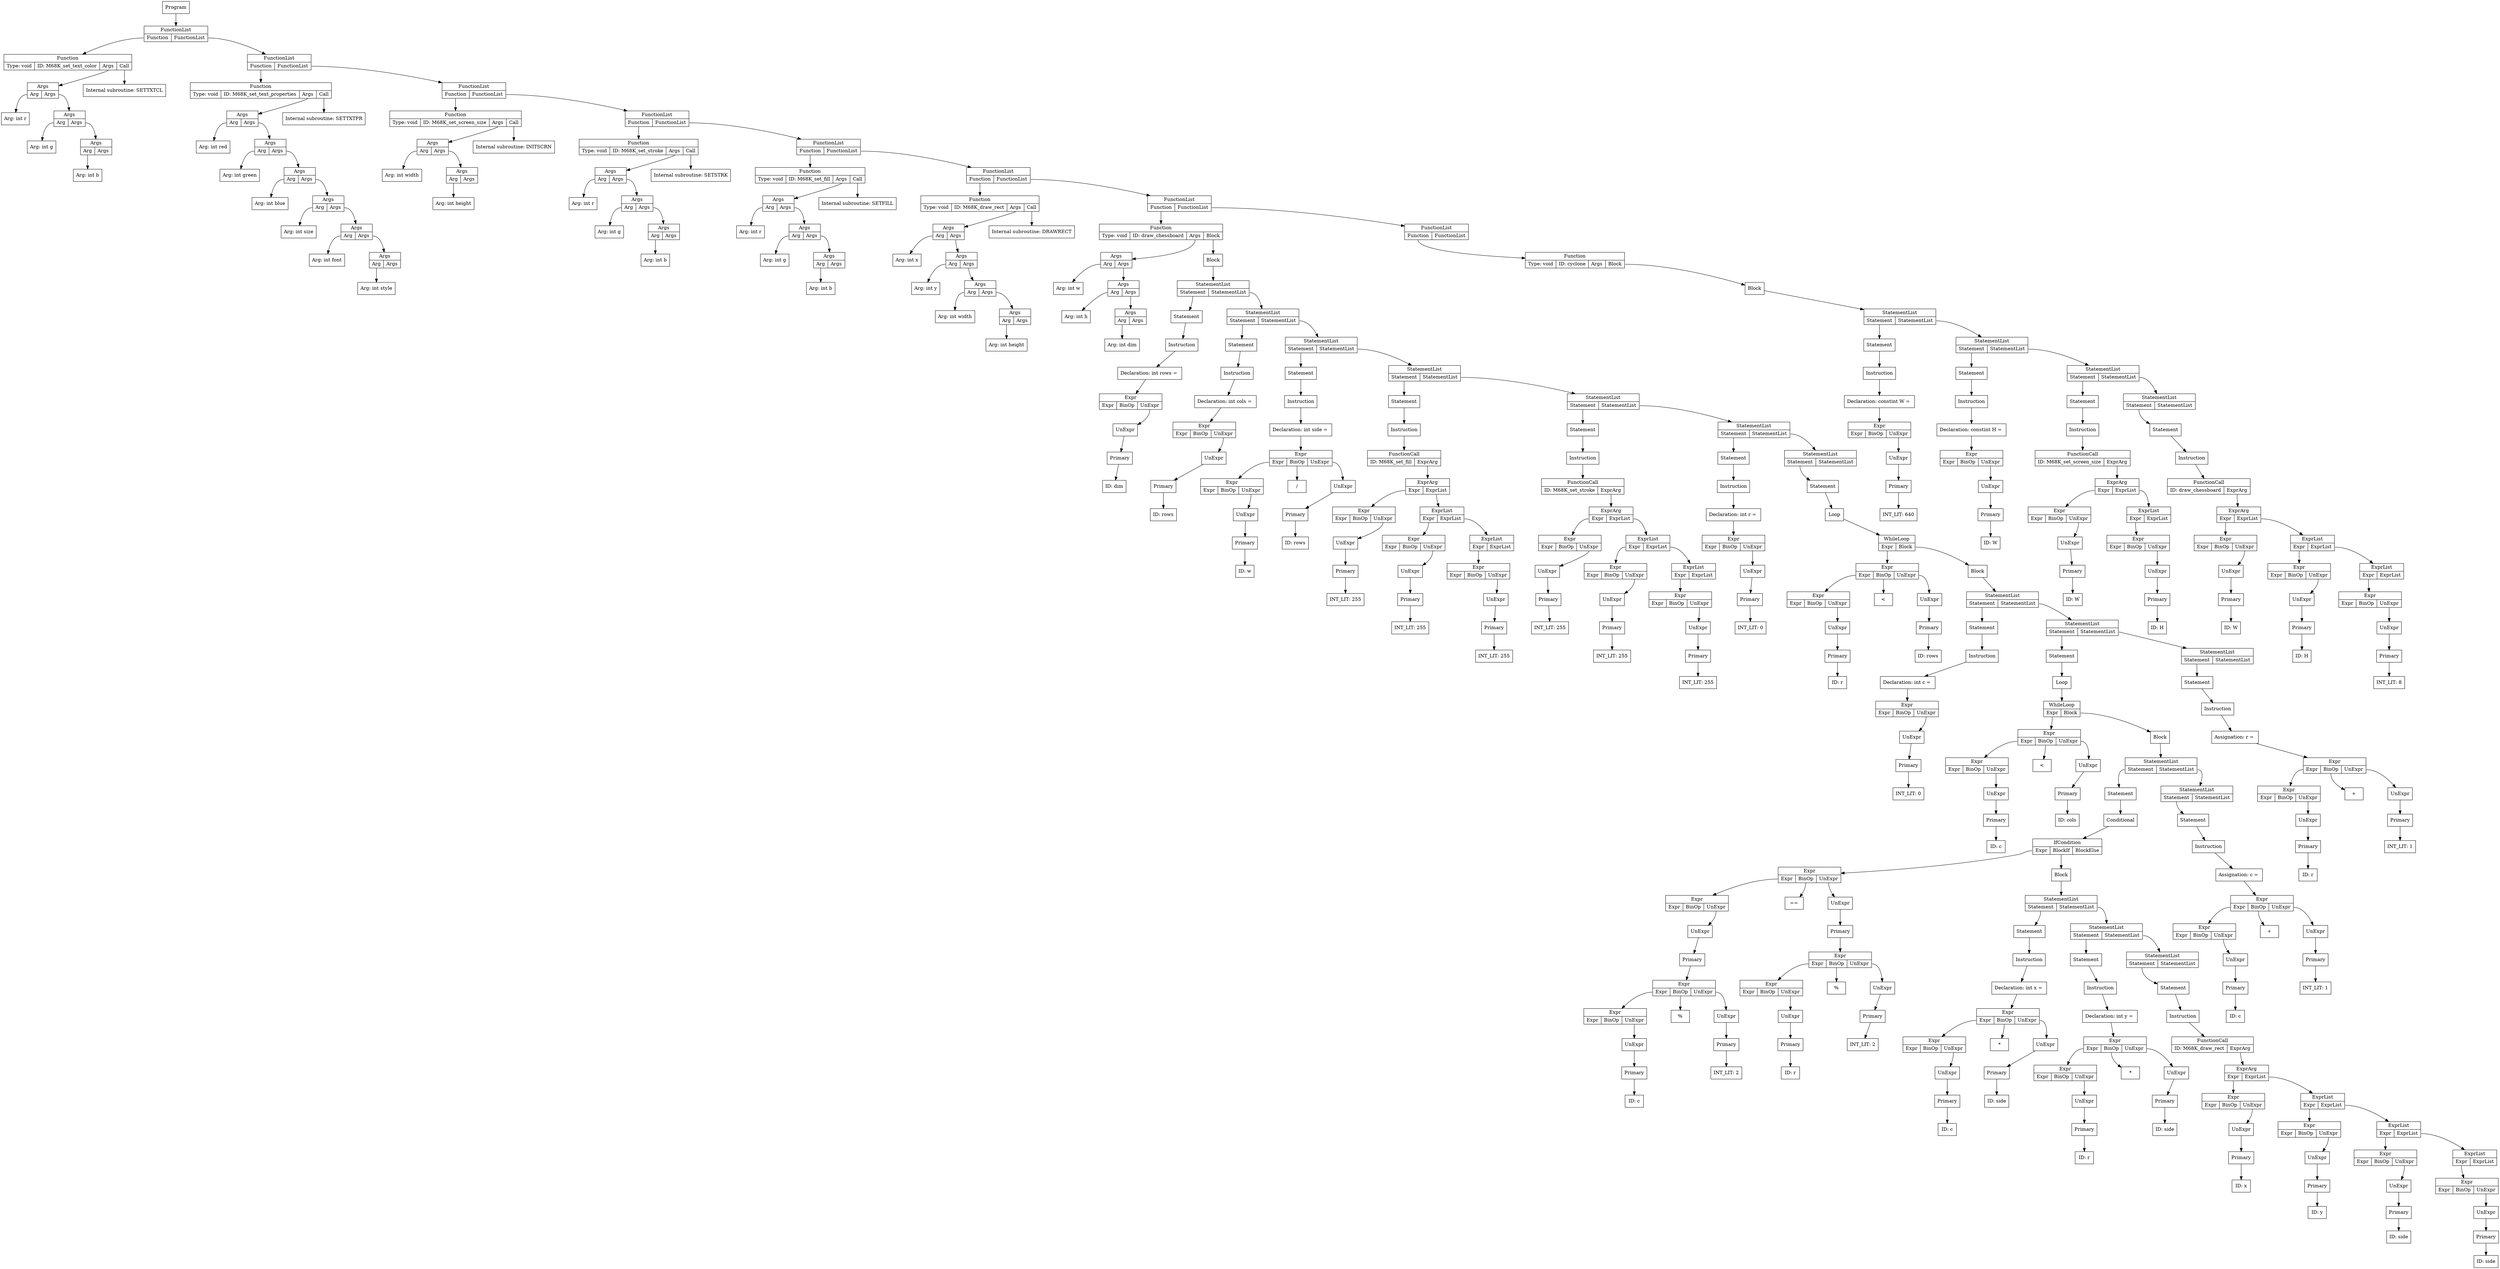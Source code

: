 digraph ccTree {
graph[nodesep="1"]
	node [shape=box]
	node [shape=box]
	n0 [label = "Arg: int r"]
	n1 [label = "Arg: int g"]
	n2 [label = "Arg: int b"]
	n3 [label = "{Args | {<a>Arg | <as> Args}}", shape="record"]
	n3:a-> n2
	n4 [label = "{Args | {<a>Arg | <as> Args}}", shape="record"]
	n4:a-> n1
	n4:as-> n3
	n5 [label = "{Args | {<a>Arg | <as> Args}}", shape="record"]
	n5:a-> n0
	n5:as-> n4
	n7 [label = "Internal subroutine: SETTXTCL"]
	n6 [label = "{Function | {Type: void | ID: M68K_set_text_color | <a>Args | <b> Call }}", shape="record"]
	n6:b-> n7
	n6:a-> n5
	n8 [label = "Arg: int red"]
	n9 [label = "Arg: int green"]
	n10 [label = "Arg: int blue"]
	n11 [label = "Arg: int size"]
	n12 [label = "Arg: int font"]
	n13 [label = "Arg: int style"]
	n14 [label = "{Args | {<a>Arg | <as> Args}}", shape="record"]
	n14:a-> n13
	n15 [label = "{Args | {<a>Arg | <as> Args}}", shape="record"]
	n15:a-> n12
	n15:as-> n14
	n16 [label = "{Args | {<a>Arg | <as> Args}}", shape="record"]
	n16:a-> n11
	n16:as-> n15
	n17 [label = "{Args | {<a>Arg | <as> Args}}", shape="record"]
	n17:a-> n10
	n17:as-> n16
	n18 [label = "{Args | {<a>Arg | <as> Args}}", shape="record"]
	n18:a-> n9
	n18:as-> n17
	n19 [label = "{Args | {<a>Arg | <as> Args}}", shape="record"]
	n19:a-> n8
	n19:as-> n18
	n21 [label = "Internal subroutine: SETTXTPR"]
	n20 [label = "{Function | {Type: void | ID: M68K_set_text_properties | <a>Args | <b> Call }}", shape="record"]
	n20:b-> n21
	n20:a-> n19
	n22 [label = "Arg: int width"]
	n23 [label = "Arg: int height"]
	n24 [label = "{Args | {<a>Arg | <as> Args}}", shape="record"]
	n24:a-> n23
	n25 [label = "{Args | {<a>Arg | <as> Args}}", shape="record"]
	n25:a-> n22
	n25:as-> n24
	n27 [label = "Internal subroutine: INITSCRN"]
	n26 [label = "{Function | {Type: void | ID: M68K_set_screen_size | <a>Args | <b> Call }}", shape="record"]
	n26:b-> n27
	n26:a-> n25
	n28 [label = "Arg: int r"]
	n29 [label = "Arg: int g"]
	n30 [label = "Arg: int b"]
	n31 [label = "{Args | {<a>Arg | <as> Args}}", shape="record"]
	n31:a-> n30
	n32 [label = "{Args | {<a>Arg | <as> Args}}", shape="record"]
	n32:a-> n29
	n32:as-> n31
	n33 [label = "{Args | {<a>Arg | <as> Args}}", shape="record"]
	n33:a-> n28
	n33:as-> n32
	n35 [label = "Internal subroutine: SETSTRK"]
	n34 [label = "{Function | {Type: void | ID: M68K_set_stroke | <a>Args | <b> Call }}", shape="record"]
	n34:b-> n35
	n34:a-> n33
	n36 [label = "Arg: int r"]
	n37 [label = "Arg: int g"]
	n38 [label = "Arg: int b"]
	n39 [label = "{Args | {<a>Arg | <as> Args}}", shape="record"]
	n39:a-> n38
	n40 [label = "{Args | {<a>Arg | <as> Args}}", shape="record"]
	n40:a-> n37
	n40:as-> n39
	n41 [label = "{Args | {<a>Arg | <as> Args}}", shape="record"]
	n41:a-> n36
	n41:as-> n40
	n43 [label = "Internal subroutine: SETFILL"]
	n42 [label = "{Function | {Type: void | ID: M68K_set_fill | <a>Args | <b> Call }}", shape="record"]
	n42:b-> n43
	n42:a-> n41
	n44 [label = "Arg: int x"]
	n45 [label = "Arg: int y"]
	n46 [label = "Arg: int width"]
	n47 [label = "Arg: int height"]
	n48 [label = "{Args | {<a>Arg | <as> Args}}", shape="record"]
	n48:a-> n47
	n49 [label = "{Args | {<a>Arg | <as> Args}}", shape="record"]
	n49:a-> n46
	n49:as-> n48
	n50 [label = "{Args | {<a>Arg | <as> Args}}", shape="record"]
	n50:a-> n45
	n50:as-> n49
	n51 [label = "{Args | {<a>Arg | <as> Args}}", shape="record"]
	n51:a-> n44
	n51:as-> n50
	n53 [label = "Internal subroutine: DRAWRECT"]
	n52 [label = "{Function | {Type: void | ID: M68K_draw_rect | <a>Args | <b> Call }}", shape="record"]
	n52:b-> n53
	n52:a-> n51
	n54 [label = "Arg: int w"]
	n55 [label = "Arg: int h"]
	n56 [label = "Arg: int dim"]
	n57 [label = "{Args | {<a>Arg | <as> Args}}", shape="record"]
	n57:a-> n56
	n58 [label = "{Args | {<a>Arg | <as> Args}}", shape="record"]
	n58:a-> n55
	n58:as-> n57
	n59 [label = "{Args | {<a>Arg | <as> Args}}", shape="record"]
	n59:a-> n54
	n59:as-> n58
	n60 [label = "Primary"]
	n61 [label = "ID: dim"]
	n60-> n61
	n62 [label = "UnExpr"]
	n62-> n60
	n63 [label = "{Expr | {<e>Expr | <bo>BinOp | <ue>UnExpr}}", shape="record"]
	n63:ue-> n62
	n64 [label = "Declaration: int rows = "]
	n64-> n63
	n65 [label = "Instruction"]
	n65-> n64
	n66 [label = "Statement"]
	n66-> n65
	n67 [label = "Primary"]
	n68 [label = "ID: rows"]
	n67-> n68
	n69 [label = "UnExpr"]
	n69-> n67
	n70 [label = "{Expr | {<e>Expr | <bo>BinOp | <ue>UnExpr}}", shape="record"]
	n70:ue-> n69
	n71 [label = "Declaration: int cols = "]
	n71-> n70
	n72 [label = "Instruction"]
	n72-> n71
	n73 [label = "Statement"]
	n73-> n72
	n74 [label = "Primary"]
	n75 [label = "ID: w"]
	n74-> n75
	n76 [label = "UnExpr"]
	n76-> n74
	n77 [label = "{Expr | {<e>Expr | <bo>BinOp | <ue>UnExpr}}", shape="record"]
	n77:ue-> n76
	n78 [label = "Primary"]
	n79 [label = "ID: rows"]
	n78-> n79
	n80 [label = "UnExpr"]
	n80-> n78
	n81 [label = "{Expr | {<e>Expr | <bo>BinOp | <ue>UnExpr}}", shape="record"]
	n81:e-> n77
	n82 [label = "/"]
	n81:bo-> n82
	n81:ue-> n80
	n83 [label = "Declaration: int side = "]
	n83-> n81
	n84 [label = "Instruction"]
	n84-> n83
	n85 [label = "Statement"]
	n85-> n84
	n86 [label = "Primary"]
	n87 [label = "INT_LIT: 255"]
	n86-> n87
	n88 [label = "UnExpr"]
	n88-> n86
	n89 [label = "{Expr | {<e>Expr | <bo>BinOp | <ue>UnExpr}}", shape="record"]
	n89:ue-> n88
	n90 [label = "Primary"]
	n91 [label = "INT_LIT: 255"]
	n90-> n91
	n92 [label = "UnExpr"]
	n92-> n90
	n93 [label = "{Expr | {<e>Expr | <bo>BinOp | <ue>UnExpr}}", shape="record"]
	n93:ue-> n92
	n94 [label = "Primary"]
	n95 [label = "INT_LIT: 255"]
	n94-> n95
	n96 [label = "UnExpr"]
	n96-> n94
	n97 [label = "{Expr | {<e>Expr | <bo>BinOp | <ue>UnExpr}}", shape="record"]
	n97:ue-> n96
	n98 [label = "{ExprList |{<e>Expr | <el>ExprList}}", shape="record"]
	n98:e-> n97
	n99 [label = "{ExprList |{<e>Expr | <el>ExprList}}", shape="record"]
	n99:e-> n93
	n99:el-> n98
	n100 [label = "{ExprArg | {<e>Expr | <el>ExprList}}", shape="record"]
	n100:e-> n89
	n100:el-> n99
	n101 [label = "{FunctionCall | { ID: M68K_set_fill | <e>ExprArg}}", shape="record"]
	n101:e-> n100
	n102 [label = "Instruction"]
	n102-> n101
	n103 [label = "Statement"]
	n103-> n102
	n104 [label = "Primary"]
	n105 [label = "INT_LIT: 255"]
	n104-> n105
	n106 [label = "UnExpr"]
	n106-> n104
	n107 [label = "{Expr | {<e>Expr | <bo>BinOp | <ue>UnExpr}}", shape="record"]
	n107:ue-> n106
	n108 [label = "Primary"]
	n109 [label = "INT_LIT: 255"]
	n108-> n109
	n110 [label = "UnExpr"]
	n110-> n108
	n111 [label = "{Expr | {<e>Expr | <bo>BinOp | <ue>UnExpr}}", shape="record"]
	n111:ue-> n110
	n112 [label = "Primary"]
	n113 [label = "INT_LIT: 255"]
	n112-> n113
	n114 [label = "UnExpr"]
	n114-> n112
	n115 [label = "{Expr | {<e>Expr | <bo>BinOp | <ue>UnExpr}}", shape="record"]
	n115:ue-> n114
	n116 [label = "{ExprList |{<e>Expr | <el>ExprList}}", shape="record"]
	n116:e-> n115
	n117 [label = "{ExprList |{<e>Expr | <el>ExprList}}", shape="record"]
	n117:e-> n111
	n117:el-> n116
	n118 [label = "{ExprArg | {<e>Expr | <el>ExprList}}", shape="record"]
	n118:e-> n107
	n118:el-> n117
	n119 [label = "{FunctionCall | { ID: M68K_set_stroke | <e>ExprArg}}", shape="record"]
	n119:e-> n118
	n120 [label = "Instruction"]
	n120-> n119
	n121 [label = "Statement"]
	n121-> n120
	n122 [label = "Primary"]
	n123 [label = "INT_LIT: 0"]
	n122-> n123
	n124 [label = "UnExpr"]
	n124-> n122
	n125 [label = "{Expr | {<e>Expr | <bo>BinOp | <ue>UnExpr}}", shape="record"]
	n125:ue-> n124
	n126 [label = "Declaration: int r = "]
	n126-> n125
	n127 [label = "Instruction"]
	n127-> n126
	n128 [label = "Statement"]
	n128-> n127
	n129 [label = "Primary"]
	n130 [label = "ID: r"]
	n129-> n130
	n131 [label = "UnExpr"]
	n131-> n129
	n132 [label = "{Expr | {<e>Expr | <bo>BinOp | <ue>UnExpr}}", shape="record"]
	n132:ue-> n131
	n133 [label = "Primary"]
	n134 [label = "ID: rows"]
	n133-> n134
	n135 [label = "UnExpr"]
	n135-> n133
	n136 [label = "{Expr | {<e>Expr | <bo>BinOp | <ue>UnExpr}}", shape="record"]
	n136:e-> n132
	n137 [label = "<"]
	n136:bo-> n137
	n136:ue-> n135
	n138 [label = "Primary"]
	n139 [label = "INT_LIT: 0"]
	n138-> n139
	n140 [label = "UnExpr"]
	n140-> n138
	n141 [label = "{Expr | {<e>Expr | <bo>BinOp | <ue>UnExpr}}", shape="record"]
	n141:ue-> n140
	n142 [label = "Declaration: int c = "]
	n142-> n141
	n143 [label = "Instruction"]
	n143-> n142
	n144 [label = "Statement"]
	n144-> n143
	n145 [label = "Primary"]
	n146 [label = "ID: c"]
	n145-> n146
	n147 [label = "UnExpr"]
	n147-> n145
	n148 [label = "{Expr | {<e>Expr | <bo>BinOp | <ue>UnExpr}}", shape="record"]
	n148:ue-> n147
	n149 [label = "Primary"]
	n150 [label = "ID: cols"]
	n149-> n150
	n151 [label = "UnExpr"]
	n151-> n149
	n152 [label = "{Expr | {<e>Expr | <bo>BinOp | <ue>UnExpr}}", shape="record"]
	n152:e-> n148
	n153 [label = "<"]
	n152:bo-> n153
	n152:ue-> n151
	n154 [label = "Primary"]
	n155 [label = "ID: c"]
	n154-> n155
	n156 [label = "UnExpr"]
	n156-> n154
	n157 [label = "{Expr | {<e>Expr | <bo>BinOp | <ue>UnExpr}}", shape="record"]
	n157:ue-> n156
	n158 [label = "Primary"]
	n159 [label = "INT_LIT: 2"]
	n158-> n159
	n160 [label = "UnExpr"]
	n160-> n158
	n161 [label = "{Expr | {<e>Expr | <bo>BinOp | <ue>UnExpr}}", shape="record"]
	n161:e-> n157
	n162 [label = "%"]
	n161:bo-> n162
	n161:ue-> n160
	n163 [label = "Primary"]
	n163-> n161
	n164 [label = "UnExpr"]
	n164-> n163
	n165 [label = "{Expr | {<e>Expr | <bo>BinOp | <ue>UnExpr}}", shape="record"]
	n165:ue-> n164
	n166 [label = "Primary"]
	n167 [label = "ID: r"]
	n166-> n167
	n168 [label = "UnExpr"]
	n168-> n166
	n169 [label = "{Expr | {<e>Expr | <bo>BinOp | <ue>UnExpr}}", shape="record"]
	n169:ue-> n168
	n170 [label = "Primary"]
	n171 [label = "INT_LIT: 2"]
	n170-> n171
	n172 [label = "UnExpr"]
	n172-> n170
	n173 [label = "{Expr | {<e>Expr | <bo>BinOp | <ue>UnExpr}}", shape="record"]
	n173:e-> n169
	n174 [label = "%"]
	n173:bo-> n174
	n173:ue-> n172
	n175 [label = "Primary"]
	n175-> n173
	n176 [label = "UnExpr"]
	n176-> n175
	n177 [label = "{Expr | {<e>Expr | <bo>BinOp | <ue>UnExpr}}", shape="record"]
	n177:e-> n165
	n178 [label = "=="]
	n177:bo-> n178
	n177:ue-> n176
	n179 [label = "Primary"]
	n180 [label = "ID: c"]
	n179-> n180
	n181 [label = "UnExpr"]
	n181-> n179
	n182 [label = "{Expr | {<e>Expr | <bo>BinOp | <ue>UnExpr}}", shape="record"]
	n182:ue-> n181
	n183 [label = "Primary"]
	n184 [label = "ID: side"]
	n183-> n184
	n185 [label = "UnExpr"]
	n185-> n183
	n186 [label = "{Expr | {<e>Expr | <bo>BinOp | <ue>UnExpr}}", shape="record"]
	n186:e-> n182
	n187 [label = "*"]
	n186:bo-> n187
	n186:ue-> n185
	n188 [label = "Declaration: int x = "]
	n188-> n186
	n189 [label = "Instruction"]
	n189-> n188
	n190 [label = "Statement"]
	n190-> n189
	n191 [label = "Primary"]
	n192 [label = "ID: r"]
	n191-> n192
	n193 [label = "UnExpr"]
	n193-> n191
	n194 [label = "{Expr | {<e>Expr | <bo>BinOp | <ue>UnExpr}}", shape="record"]
	n194:ue-> n193
	n195 [label = "Primary"]
	n196 [label = "ID: side"]
	n195-> n196
	n197 [label = "UnExpr"]
	n197-> n195
	n198 [label = "{Expr | {<e>Expr | <bo>BinOp | <ue>UnExpr}}", shape="record"]
	n198:e-> n194
	n199 [label = "*"]
	n198:bo-> n199
	n198:ue-> n197
	n200 [label = "Declaration: int y = "]
	n200-> n198
	n201 [label = "Instruction"]
	n201-> n200
	n202 [label = "Statement"]
	n202-> n201
	n203 [label = "Primary"]
	n204 [label = "ID: x"]
	n203-> n204
	n205 [label = "UnExpr"]
	n205-> n203
	n206 [label = "{Expr | {<e>Expr | <bo>BinOp | <ue>UnExpr}}", shape="record"]
	n206:ue-> n205
	n207 [label = "Primary"]
	n208 [label = "ID: y"]
	n207-> n208
	n209 [label = "UnExpr"]
	n209-> n207
	n210 [label = "{Expr | {<e>Expr | <bo>BinOp | <ue>UnExpr}}", shape="record"]
	n210:ue-> n209
	n211 [label = "Primary"]
	n212 [label = "ID: side"]
	n211-> n212
	n213 [label = "UnExpr"]
	n213-> n211
	n214 [label = "{Expr | {<e>Expr | <bo>BinOp | <ue>UnExpr}}", shape="record"]
	n214:ue-> n213
	n215 [label = "Primary"]
	n216 [label = "ID: side"]
	n215-> n216
	n217 [label = "UnExpr"]
	n217-> n215
	n218 [label = "{Expr | {<e>Expr | <bo>BinOp | <ue>UnExpr}}", shape="record"]
	n218:ue-> n217
	n219 [label = "{ExprList |{<e>Expr | <el>ExprList}}", shape="record"]
	n219:e-> n218
	n220 [label = "{ExprList |{<e>Expr | <el>ExprList}}", shape="record"]
	n220:e-> n214
	n220:el-> n219
	n221 [label = "{ExprList |{<e>Expr | <el>ExprList}}", shape="record"]
	n221:e-> n210
	n221:el-> n220
	n222 [label = "{ExprArg | {<e>Expr | <el>ExprList}}", shape="record"]
	n222:e-> n206
	n222:el-> n221
	n223 [label = "{FunctionCall | { ID: M68K_draw_rect | <e>ExprArg}}", shape="record"]
	n223:e-> n222
	n224 [label = "Instruction"]
	n224-> n223
	n225 [label = "Statement"]
	n225-> n224
	n226 [label = "{StatementList | {<s>Statement | <sl>StatementList}}", shape="record"]
	n226:s-> n225
	n227 [label = "{StatementList | {<s>Statement | <sl>StatementList}}", shape="record"]
	n227:s-> n202
	n227:sl-> n226
	n228 [label = "{StatementList | {<s>Statement | <sl>StatementList}}", shape="record"]
	n228:s-> n190
	n228:sl-> n227
	n229 [label = "Block"]
	n229-> n228
	n230 [label = "{IfCondition | {<e>Expr | <b1>BlockIf | <b2>BlockElse}}", shape="record"]
	n230:e-> n177
	n230:b1-> n229
	n231 [label = "Conditional"]
	n231-> n230
	n232 [label = "Statement"]
	n232-> n231
	n233 [label = "Primary"]
	n234 [label = "ID: c"]
	n233-> n234
	n235 [label = "UnExpr"]
	n235-> n233
	n236 [label = "{Expr | {<e>Expr | <bo>BinOp | <ue>UnExpr}}", shape="record"]
	n236:ue-> n235
	n237 [label = "Primary"]
	n238 [label = "INT_LIT: 1"]
	n237-> n238
	n239 [label = "UnExpr"]
	n239-> n237
	n240 [label = "{Expr | {<e>Expr | <bo>BinOp | <ue>UnExpr}}", shape="record"]
	n240:e-> n236
	n241 [label = "+"]
	n240:bo-> n241
	n240:ue-> n239
	n242 [label = "Assignation: c = "]
	n242-> n240
	n243 [label = "Instruction"]
	n243-> n242
	n244 [label = "Statement"]
	n244-> n243
	n245 [label = "{StatementList | {<s>Statement | <sl>StatementList}}", shape="record"]
	n245:s-> n244
	n246 [label = "{StatementList | {<s>Statement | <sl>StatementList}}", shape="record"]
	n246:s-> n232
	n246:sl-> n245
	n247 [label = "Block"]
	n247-> n246
	n248 [label = "{WhileLoop | {<e>Expr | <b>Block}}", shape="record"]
	n248:e-> n152
	n248:b-> n247
	n249 [label = "Loop"]
	n249-> n248
	n250 [label = "Statement"]
	n250-> n249
	n251 [label = "Primary"]
	n252 [label = "ID: r"]
	n251-> n252
	n253 [label = "UnExpr"]
	n253-> n251
	n254 [label = "{Expr | {<e>Expr | <bo>BinOp | <ue>UnExpr}}", shape="record"]
	n254:ue-> n253
	n255 [label = "Primary"]
	n256 [label = "INT_LIT: 1"]
	n255-> n256
	n257 [label = "UnExpr"]
	n257-> n255
	n258 [label = "{Expr | {<e>Expr | <bo>BinOp | <ue>UnExpr}}", shape="record"]
	n258:e-> n254
	n259 [label = "+"]
	n258:bo-> n259
	n258:ue-> n257
	n260 [label = "Assignation: r = "]
	n260-> n258
	n261 [label = "Instruction"]
	n261-> n260
	n262 [label = "Statement"]
	n262-> n261
	n263 [label = "{StatementList | {<s>Statement | <sl>StatementList}}", shape="record"]
	n263:s-> n262
	n264 [label = "{StatementList | {<s>Statement | <sl>StatementList}}", shape="record"]
	n264:s-> n250
	n264:sl-> n263
	n265 [label = "{StatementList | {<s>Statement | <sl>StatementList}}", shape="record"]
	n265:s-> n144
	n265:sl-> n264
	n266 [label = "Block"]
	n266-> n265
	n267 [label = "{WhileLoop | {<e>Expr | <b>Block}}", shape="record"]
	n267:e-> n136
	n267:b-> n266
	n268 [label = "Loop"]
	n268-> n267
	n269 [label = "Statement"]
	n269-> n268
	n270 [label = "{StatementList | {<s>Statement | <sl>StatementList}}", shape="record"]
	n270:s-> n269
	n271 [label = "{StatementList | {<s>Statement | <sl>StatementList}}", shape="record"]
	n271:s-> n128
	n271:sl-> n270
	n272 [label = "{StatementList | {<s>Statement | <sl>StatementList}}", shape="record"]
	n272:s-> n121
	n272:sl-> n271
	n273 [label = "{StatementList | {<s>Statement | <sl>StatementList}}", shape="record"]
	n273:s-> n103
	n273:sl-> n272
	n274 [label = "{StatementList | {<s>Statement | <sl>StatementList}}", shape="record"]
	n274:s-> n85
	n274:sl-> n273
	n275 [label = "{StatementList | {<s>Statement | <sl>StatementList}}", shape="record"]
	n275:s-> n73
	n275:sl-> n274
	n276 [label = "{StatementList | {<s>Statement | <sl>StatementList}}", shape="record"]
	n276:s-> n66
	n276:sl-> n275
	n277 [label = "Block"]
	n277-> n276
	n278 [label = "{Function | {Type: void | ID: draw_chessboard | <a>Args | <b>Block}}", shape="record"]
	n278:b-> n277
	n278:a-> n59
	n279 [label = "Primary"]
	n280 [label = "INT_LIT: 640"]
	n279-> n280
	n281 [label = "UnExpr"]
	n281-> n279
	n282 [label = "{Expr | {<e>Expr | <bo>BinOp | <ue>UnExpr}}", shape="record"]
	n282:ue-> n281
	n283 [label = "Declaration: constint W = "]
	n283-> n282
	n284 [label = "Instruction"]
	n284-> n283
	n285 [label = "Statement"]
	n285-> n284
	n286 [label = "Primary"]
	n287 [label = "ID: W"]
	n286-> n287
	n288 [label = "UnExpr"]
	n288-> n286
	n289 [label = "{Expr | {<e>Expr | <bo>BinOp | <ue>UnExpr}}", shape="record"]
	n289:ue-> n288
	n290 [label = "Declaration: constint H = "]
	n290-> n289
	n291 [label = "Instruction"]
	n291-> n290
	n292 [label = "Statement"]
	n292-> n291
	n293 [label = "Primary"]
	n294 [label = "ID: W"]
	n293-> n294
	n295 [label = "UnExpr"]
	n295-> n293
	n296 [label = "{Expr | {<e>Expr | <bo>BinOp | <ue>UnExpr}}", shape="record"]
	n296:ue-> n295
	n297 [label = "Primary"]
	n298 [label = "ID: H"]
	n297-> n298
	n299 [label = "UnExpr"]
	n299-> n297
	n300 [label = "{Expr | {<e>Expr | <bo>BinOp | <ue>UnExpr}}", shape="record"]
	n300:ue-> n299
	n301 [label = "{ExprList |{<e>Expr | <el>ExprList}}", shape="record"]
	n301:e-> n300
	n302 [label = "{ExprArg | {<e>Expr | <el>ExprList}}", shape="record"]
	n302:e-> n296
	n302:el-> n301
	n303 [label = "{FunctionCall | { ID: M68K_set_screen_size | <e>ExprArg}}", shape="record"]
	n303:e-> n302
	n304 [label = "Instruction"]
	n304-> n303
	n305 [label = "Statement"]
	n305-> n304
	n306 [label = "Primary"]
	n307 [label = "ID: W"]
	n306-> n307
	n308 [label = "UnExpr"]
	n308-> n306
	n309 [label = "{Expr | {<e>Expr | <bo>BinOp | <ue>UnExpr}}", shape="record"]
	n309:ue-> n308
	n310 [label = "Primary"]
	n311 [label = "ID: H"]
	n310-> n311
	n312 [label = "UnExpr"]
	n312-> n310
	n313 [label = "{Expr | {<e>Expr | <bo>BinOp | <ue>UnExpr}}", shape="record"]
	n313:ue-> n312
	n314 [label = "Primary"]
	n315 [label = "INT_LIT: 8"]
	n314-> n315
	n316 [label = "UnExpr"]
	n316-> n314
	n317 [label = "{Expr | {<e>Expr | <bo>BinOp | <ue>UnExpr}}", shape="record"]
	n317:ue-> n316
	n318 [label = "{ExprList |{<e>Expr | <el>ExprList}}", shape="record"]
	n318:e-> n317
	n319 [label = "{ExprList |{<e>Expr | <el>ExprList}}", shape="record"]
	n319:e-> n313
	n319:el-> n318
	n320 [label = "{ExprArg | {<e>Expr | <el>ExprList}}", shape="record"]
	n320:e-> n309
	n320:el-> n319
	n321 [label = "{FunctionCall | { ID: draw_chessboard | <e>ExprArg}}", shape="record"]
	n321:e-> n320
	n322 [label = "Instruction"]
	n322-> n321
	n323 [label = "Statement"]
	n323-> n322
	n324 [label = "{StatementList | {<s>Statement | <sl>StatementList}}", shape="record"]
	n324:s-> n323
	n325 [label = "{StatementList | {<s>Statement | <sl>StatementList}}", shape="record"]
	n325:s-> n305
	n325:sl-> n324
	n326 [label = "{StatementList | {<s>Statement | <sl>StatementList}}", shape="record"]
	n326:s-> n292
	n326:sl-> n325
	n327 [label = "{StatementList | {<s>Statement | <sl>StatementList}}", shape="record"]
	n327:s-> n285
	n327:sl-> n326
	n328 [label = "Block"]
	n328-> n327
	n329 [label = "{Function | {Type: void | ID: cyclone | <a>Args | <b>Block}}", shape="record"]
	n329:b-> n328
	n330 [label = "{FunctionList | {<f> Function | <fl> FunctionList}}", shape="record"]
	n330:f-> n329
	n331 [label = "{FunctionList | {<f> Function | <fl> FunctionList}}", shape="record"]
	n331:f-> n278
	n331:fl-> n330
	n332 [label = "{FunctionList | {<f> Function | <fl> FunctionList}}", shape="record"]
	n332:f-> n52
	n332:fl-> n331
	n333 [label = "{FunctionList | {<f> Function | <fl> FunctionList}}", shape="record"]
	n333:f-> n42
	n333:fl-> n332
	n334 [label = "{FunctionList | {<f> Function | <fl> FunctionList}}", shape="record"]
	n334:f-> n34
	n334:fl-> n333
	n335 [label = "{FunctionList | {<f> Function | <fl> FunctionList}}", shape="record"]
	n335:f-> n26
	n335:fl-> n334
	n336 [label = "{FunctionList | {<f> Function | <fl> FunctionList}}", shape="record"]
	n336:f-> n20
	n336:fl-> n335
	n337 [label = "{FunctionList | {<f> Function | <fl> FunctionList}}", shape="record"]
	n337:f-> n6
	n337:fl-> n336
	n338 [label = "Program"]
	n338-> n337
}